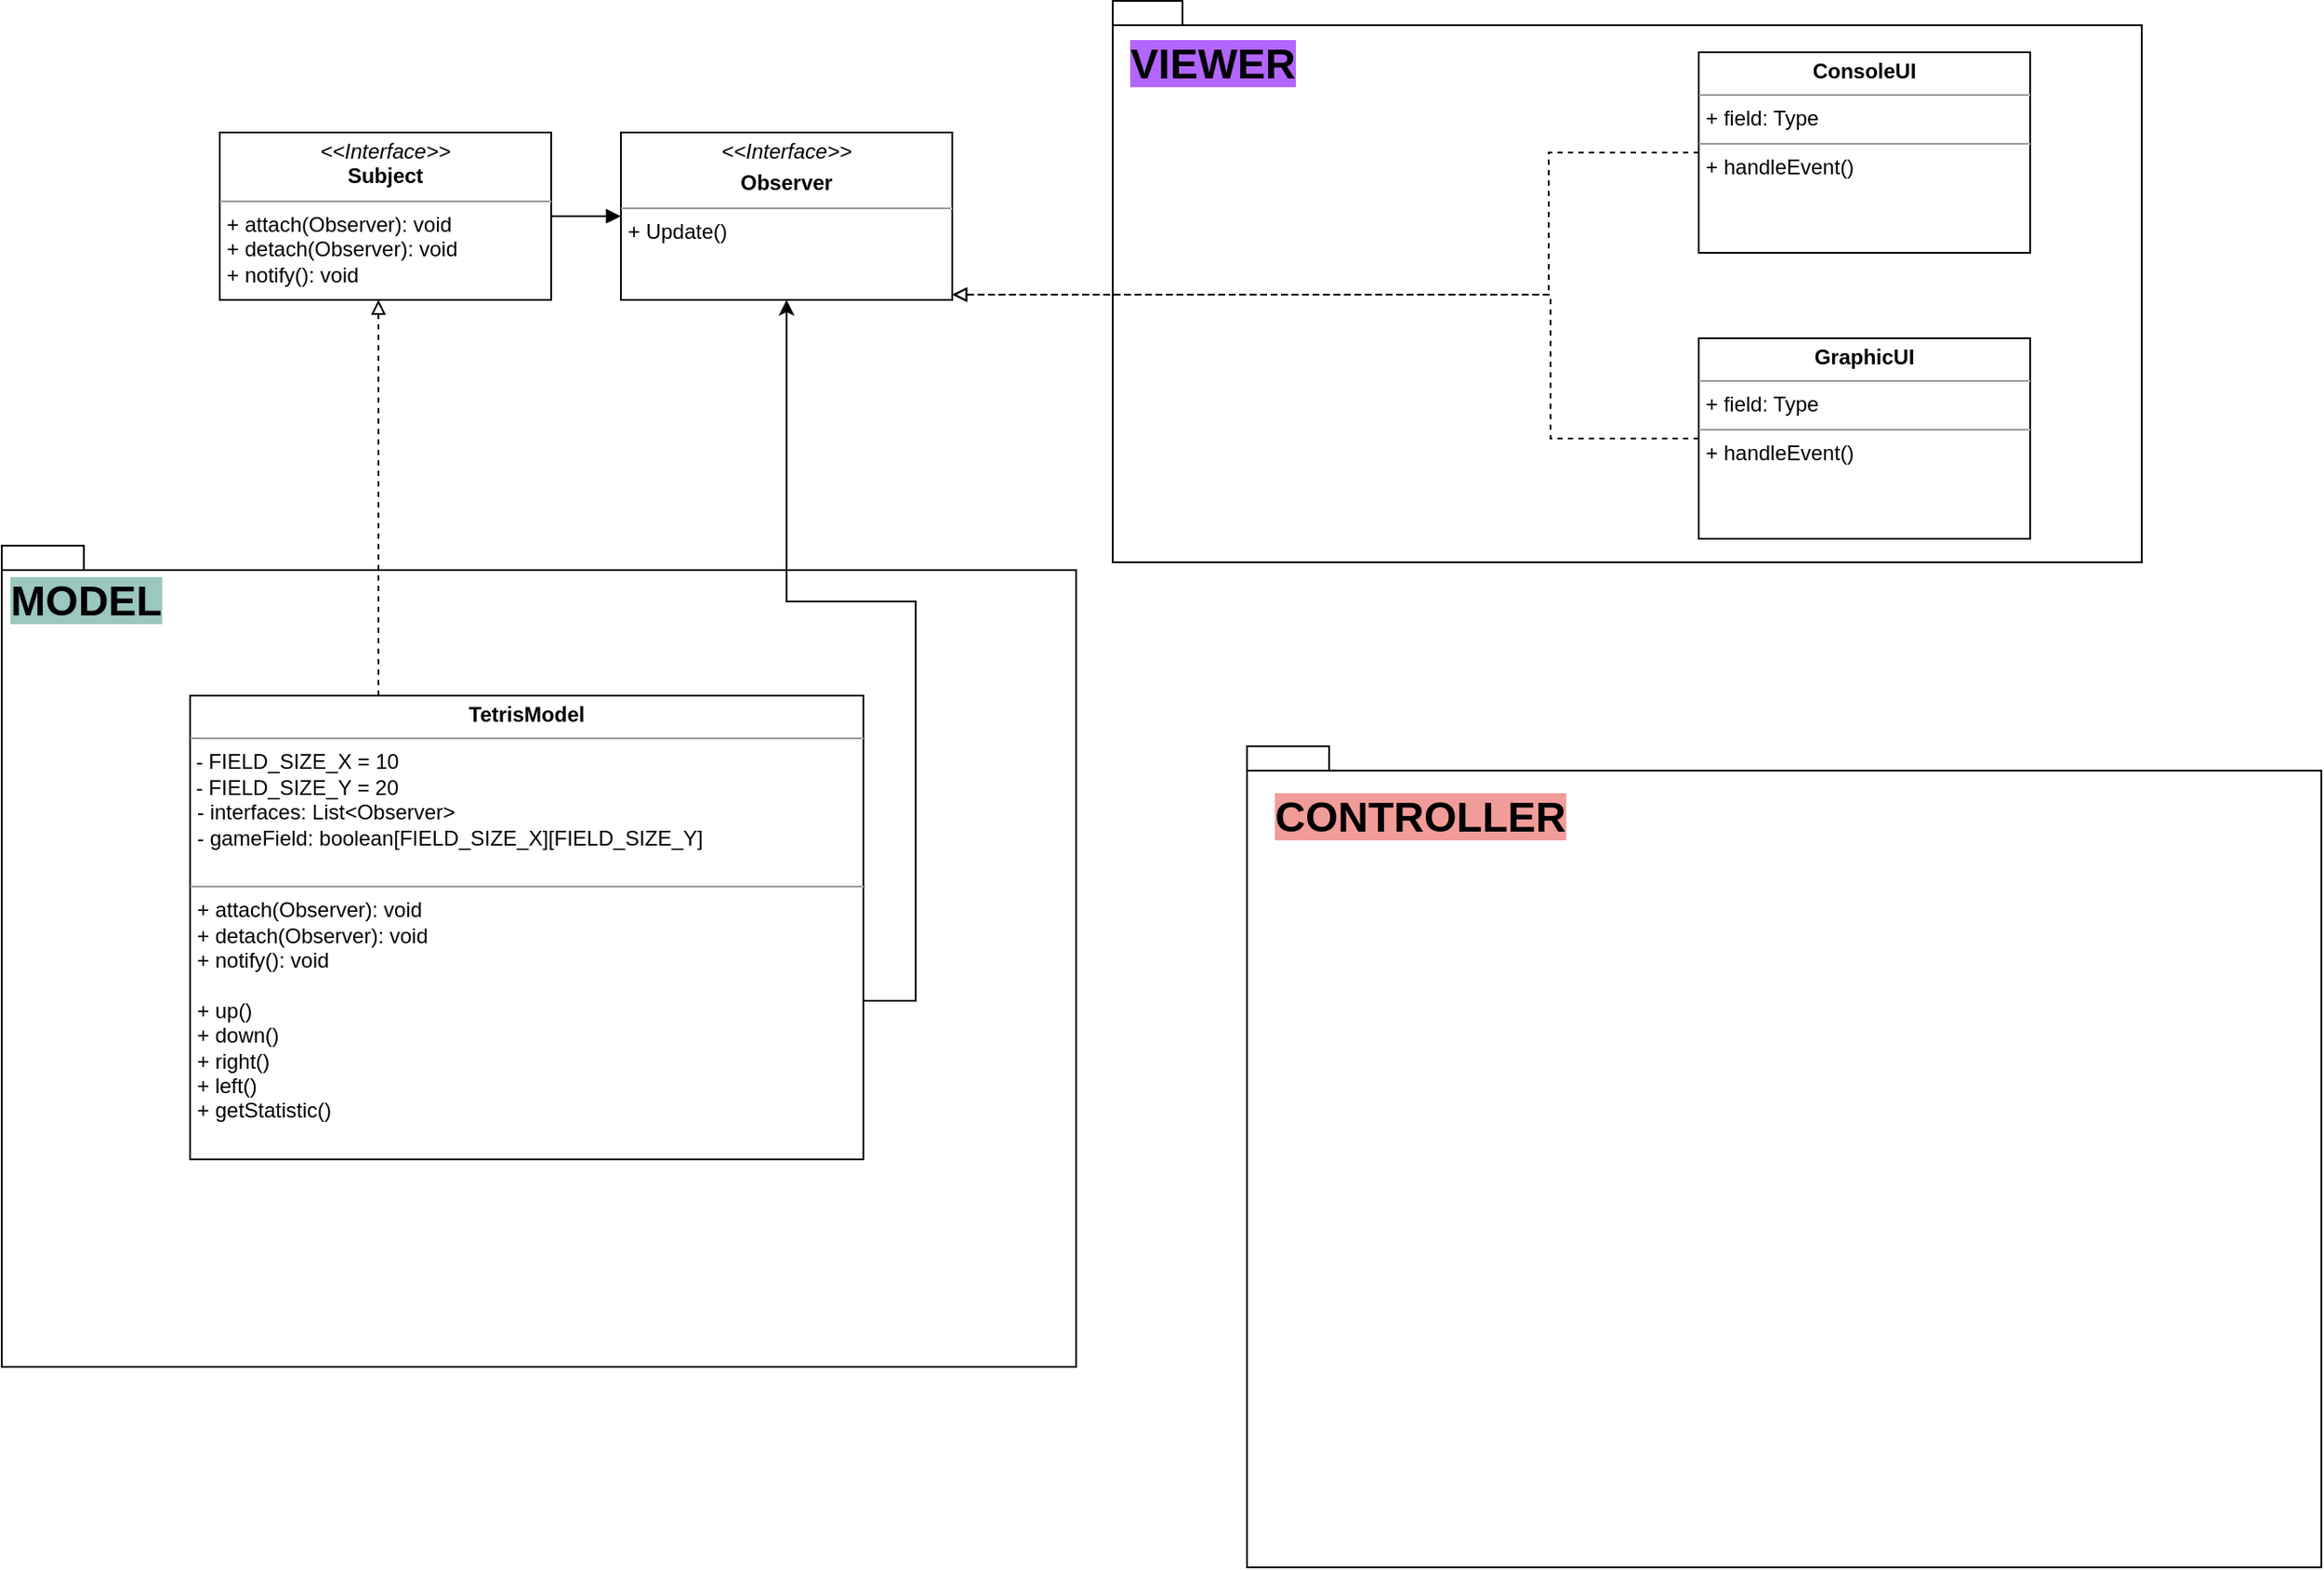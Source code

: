 <mxfile version="21.0.8" type="github">
  <diagram name="Page-1" id="e7e014a7-5840-1c2e-5031-d8a46d1fe8dd">
    <mxGraphModel dx="1673" dy="642" grid="0" gridSize="9" guides="1" tooltips="1" connect="1" arrows="1" fold="1" page="1" pageScale="1" pageWidth="2336" pageHeight="1654" background="none" math="0" shadow="0">
      <root>
        <mxCell id="0" />
        <mxCell id="1" parent="0" />
        <mxCell id="1dKruybEC9RbNcdr3tJk-30" value="" style="group" vertex="1" connectable="0" parent="1">
          <mxGeometry x="1257" y="635" width="616" height="471" as="geometry" />
        </mxCell>
        <mxCell id="1dKruybEC9RbNcdr3tJk-26" value="" style="shape=folder;fontStyle=1;spacingTop=10;tabWidth=40;tabHeight=14;tabPosition=left;html=1;whiteSpace=wrap;" vertex="1" parent="1dKruybEC9RbNcdr3tJk-30">
          <mxGeometry width="616" height="471" as="geometry" />
        </mxCell>
        <mxCell id="1dKruybEC9RbNcdr3tJk-29" value="&lt;font style=&quot;font-size: 24px; background-color: rgb(241, 156, 153);&quot;&gt;CONTROLLER&lt;/font&gt;" style="text;align=center;fontStyle=1;verticalAlign=middle;spacingLeft=3;spacingRight=3;strokeColor=none;rotatable=0;points=[[0,0.5],[1,0.5]];portConstraint=eastwest;html=1;" vertex="1" parent="1dKruybEC9RbNcdr3tJk-30">
          <mxGeometry x="59" y="28" width="80" height="26" as="geometry" />
        </mxCell>
        <mxCell id="1dKruybEC9RbNcdr3tJk-24" value="" style="group" vertex="1" connectable="0" parent="1">
          <mxGeometry x="1180" y="207.5" width="590" height="322" as="geometry" />
        </mxCell>
        <mxCell id="1dKruybEC9RbNcdr3tJk-19" value="" style="shape=folder;fontStyle=1;spacingTop=10;tabWidth=40;tabHeight=14;tabPosition=left;html=1;whiteSpace=wrap;" vertex="1" parent="1dKruybEC9RbNcdr3tJk-24">
          <mxGeometry width="590" height="322" as="geometry" />
        </mxCell>
        <mxCell id="1dKruybEC9RbNcdr3tJk-23" value="&lt;font style=&quot;font-size: 24px; background-color: rgb(178, 102, 255);&quot;&gt;VIEWER&lt;/font&gt;" style="text;align=center;fontStyle=1;verticalAlign=middle;spacingLeft=3;spacingRight=3;strokeColor=none;rotatable=0;points=[[0,0.5],[1,0.5]];portConstraint=eastwest;html=1;" vertex="1" parent="1dKruybEC9RbNcdr3tJk-24">
          <mxGeometry x="17" y="23.5" width="80" height="26" as="geometry" />
        </mxCell>
        <mxCell id="1dKruybEC9RbNcdr3tJk-22" value="" style="group" vertex="1" connectable="0" parent="1">
          <mxGeometry x="543" y="520" width="616" height="471" as="geometry" />
        </mxCell>
        <mxCell id="1dKruybEC9RbNcdr3tJk-20" value="" style="shape=folder;fontStyle=1;spacingTop=10;tabWidth=40;tabHeight=14;tabPosition=left;html=1;whiteSpace=wrap;" vertex="1" parent="1dKruybEC9RbNcdr3tJk-22">
          <mxGeometry width="616" height="471" as="geometry" />
        </mxCell>
        <mxCell id="1dKruybEC9RbNcdr3tJk-21" value="&lt;font style=&quot;font-size: 24px; background-color: rgb(154, 199, 191);&quot;&gt;MODEL&lt;/font&gt;" style="text;align=center;fontStyle=1;verticalAlign=middle;spacingLeft=3;spacingRight=3;strokeColor=none;rotatable=0;points=[[0,0.5],[1,0.5]];portConstraint=eastwest;html=1;" vertex="1" parent="1dKruybEC9RbNcdr3tJk-22">
          <mxGeometry x="8" y="19" width="80" height="26" as="geometry" />
        </mxCell>
        <mxCell id="R4FuggiyyxgRlb8YvIJ8-47" value="&lt;p style=&quot;margin:0px;margin-top:4px;text-align:center;&quot;&gt;&lt;b&gt;TetrisModel&lt;/b&gt;&lt;/p&gt;&lt;hr size=&quot;1&quot;&gt;&amp;nbsp;- FIELD_SIZE_X = 10&lt;br&gt;&amp;nbsp;- FIELD_SIZE_Y = 20&lt;br&gt;&lt;p style=&quot;margin:0px;margin-left:4px;&quot;&gt;- interfaces: List&amp;lt;Observer&amp;gt;&lt;/p&gt;&lt;p style=&quot;margin:0px;margin-left:4px;&quot;&gt;- gameField: boolean[FIELD_SIZE_X][FIELD_SIZE_Y]&lt;/p&gt;&lt;p style=&quot;margin:0px;margin-left:4px;&quot;&gt;&lt;br&gt;&lt;/p&gt;&lt;hr size=&quot;1&quot;&gt;&lt;p style=&quot;border-color: var(--border-color); margin: 0px 0px 0px 4px;&quot;&gt;+ attach(Observer): void&lt;br style=&quot;border-color: var(--border-color);&quot;&gt;+ detach(Observer): void&lt;/p&gt;&lt;p style=&quot;border-color: var(--border-color); margin: 0px 0px 0px 4px;&quot;&gt;+ notify(): void&lt;/p&gt;&lt;p style=&quot;border-color: var(--border-color); margin: 0px 0px 0px 4px;&quot;&gt;&lt;br&gt;&lt;/p&gt;&lt;p style=&quot;border-color: var(--border-color); margin: 0px 0px 0px 4px;&quot;&gt;+ up()&lt;/p&gt;&lt;p style=&quot;border-color: var(--border-color); margin: 0px 0px 0px 4px;&quot;&gt;+ down()&lt;/p&gt;&lt;p style=&quot;border-color: var(--border-color); margin: 0px 0px 0px 4px;&quot;&gt;+ right()&lt;/p&gt;&lt;p style=&quot;border-color: var(--border-color); margin: 0px 0px 0px 4px;&quot;&gt;+ left()&lt;/p&gt;&lt;p style=&quot;border-color: var(--border-color); margin: 0px 0px 0px 4px;&quot;&gt;+ getStatistic()&lt;/p&gt;&lt;p style=&quot;border-color: var(--border-color); margin: 0px 0px 0px 4px;&quot;&gt;&lt;br&gt;&lt;/p&gt;" style="verticalAlign=top;align=left;overflow=fill;fontSize=12;fontFamily=Helvetica;html=1;whiteSpace=wrap;" parent="1dKruybEC9RbNcdr3tJk-22" vertex="1">
          <mxGeometry x="108" y="86" width="386" height="266" as="geometry" />
        </mxCell>
        <mxCell id="1dKruybEC9RbNcdr3tJk-1" style="edgeStyle=orthogonalEdgeStyle;rounded=0;orthogonalLoop=1;jettySize=auto;html=1;endArrow=block;endFill=1;" edge="1" parent="1" source="R4FuggiyyxgRlb8YvIJ8-42" target="R4FuggiyyxgRlb8YvIJ8-48">
          <mxGeometry relative="1" as="geometry" />
        </mxCell>
        <mxCell id="R4FuggiyyxgRlb8YvIJ8-52" style="edgeStyle=orthogonalEdgeStyle;rounded=0;orthogonalLoop=1;jettySize=auto;html=1;endArrow=block;endFill=0;dashed=1;" parent="1" source="R4FuggiyyxgRlb8YvIJ8-46" target="R4FuggiyyxgRlb8YvIJ8-48" edge="1">
          <mxGeometry relative="1" as="geometry">
            <Array as="points">
              <mxPoint x="1431" y="458" />
              <mxPoint x="1431" y="376" />
            </Array>
          </mxGeometry>
        </mxCell>
        <mxCell id="R4FuggiyyxgRlb8YvIJ8-46" value="&lt;p style=&quot;margin:0px;margin-top:4px;text-align:center;&quot;&gt;&lt;b&gt;GraphicUI&lt;/b&gt;&lt;/p&gt;&lt;hr size=&quot;1&quot;&gt;&lt;p style=&quot;margin:0px;margin-left:4px;&quot;&gt;+ field: Type&lt;/p&gt;&lt;hr size=&quot;1&quot;&gt;&lt;p style=&quot;margin:0px;margin-left:4px;&quot;&gt;+ handleEvent()&lt;br&gt;&lt;/p&gt;" style="verticalAlign=top;align=left;overflow=fill;fontSize=12;fontFamily=Helvetica;html=1;whiteSpace=wrap;" parent="1" vertex="1">
          <mxGeometry x="1516" y="401" width="190" height="115" as="geometry" />
        </mxCell>
        <mxCell id="R4FuggiyyxgRlb8YvIJ8-54" style="edgeStyle=orthogonalEdgeStyle;rounded=0;orthogonalLoop=1;jettySize=auto;html=1;entryX=0.5;entryY=1;entryDx=0;entryDy=0;" parent="1" source="R4FuggiyyxgRlb8YvIJ8-47" target="R4FuggiyyxgRlb8YvIJ8-48" edge="1">
          <mxGeometry relative="1" as="geometry">
            <Array as="points">
              <mxPoint x="1067" y="781" />
              <mxPoint x="1067" y="552" />
              <mxPoint x="993" y="552" />
            </Array>
          </mxGeometry>
        </mxCell>
        <mxCell id="R4FuggiyyxgRlb8YvIJ8-48" value="&lt;p style=&quot;margin:0px;margin-top:4px;text-align:center;&quot;&gt;&lt;i&gt;&amp;lt;&amp;lt;Interface&amp;gt;&amp;gt;&lt;/i&gt;&lt;br&gt;&lt;/p&gt;&lt;p style=&quot;margin:0px;margin-top:4px;text-align:center;&quot;&gt;&lt;b style=&quot;border-color: var(--border-color);&quot;&gt;Observer&lt;/b&gt;&lt;br&gt;&lt;/p&gt;&lt;hr size=&quot;1&quot;&gt;&lt;p style=&quot;margin:0px;margin-left:4px;&quot;&gt;+ Update()&lt;/p&gt;" style="verticalAlign=top;align=left;overflow=fill;fontSize=12;fontFamily=Helvetica;html=1;whiteSpace=wrap;" parent="1" vertex="1">
          <mxGeometry x="898" y="283" width="190" height="96" as="geometry" />
        </mxCell>
        <mxCell id="R4FuggiyyxgRlb8YvIJ8-53" style="edgeStyle=orthogonalEdgeStyle;rounded=0;orthogonalLoop=1;jettySize=auto;html=1;endArrow=block;endFill=0;dashed=1;" parent="1" source="R4FuggiyyxgRlb8YvIJ8-51" target="R4FuggiyyxgRlb8YvIJ8-48" edge="1">
          <mxGeometry relative="1" as="geometry">
            <Array as="points">
              <mxPoint x="1430" y="294" />
              <mxPoint x="1430" y="376" />
            </Array>
          </mxGeometry>
        </mxCell>
        <mxCell id="R4FuggiyyxgRlb8YvIJ8-51" value="&lt;p style=&quot;margin:0px;margin-top:4px;text-align:center;&quot;&gt;&lt;b&gt;ConsoleUI&lt;/b&gt;&lt;/p&gt;&lt;hr size=&quot;1&quot;&gt;&lt;p style=&quot;margin:0px;margin-left:4px;&quot;&gt;+ field: Type&lt;/p&gt;&lt;hr size=&quot;1&quot;&gt;&lt;p style=&quot;margin:0px;margin-left:4px;&quot;&gt;+ handleEvent()&lt;br&gt;&lt;/p&gt;" style="verticalAlign=top;align=left;overflow=fill;fontSize=12;fontFamily=Helvetica;html=1;whiteSpace=wrap;" parent="1" vertex="1">
          <mxGeometry x="1516" y="237" width="190" height="115" as="geometry" />
        </mxCell>
        <mxCell id="R4FuggiyyxgRlb8YvIJ8-42" value="&lt;p style=&quot;margin:0px;margin-top:4px;text-align:center;&quot;&gt;&lt;i&gt;&amp;lt;&amp;lt;Interface&amp;gt;&amp;gt;&lt;/i&gt;&lt;br&gt;&lt;b&gt;Subject&lt;/b&gt;&lt;/p&gt;&lt;hr size=&quot;1&quot;&gt;&lt;p style=&quot;margin:0px;margin-left:4px;&quot;&gt;+ attach(Observer): void&lt;br&gt;+ detach(Observer): void&lt;/p&gt;&lt;p style=&quot;margin:0px;margin-left:4px;&quot;&gt;+ notify(): void&lt;/p&gt;" style="verticalAlign=top;align=left;overflow=fill;fontSize=12;fontFamily=Helvetica;html=1;whiteSpace=wrap;" parent="1" vertex="1">
          <mxGeometry x="668" y="283" width="190" height="96" as="geometry" />
        </mxCell>
        <mxCell id="R4FuggiyyxgRlb8YvIJ8-44" style="edgeStyle=orthogonalEdgeStyle;rounded=0;orthogonalLoop=1;jettySize=auto;html=1;exitX=0.5;exitY=1;exitDx=0;exitDy=0;" parent="1" source="R4FuggiyyxgRlb8YvIJ8-42" target="R4FuggiyyxgRlb8YvIJ8-42" edge="1">
          <mxGeometry relative="1" as="geometry" />
        </mxCell>
        <mxCell id="R4FuggiyyxgRlb8YvIJ8-49" style="edgeStyle=orthogonalEdgeStyle;rounded=0;orthogonalLoop=1;jettySize=auto;html=1;dashed=1;endArrow=block;endFill=0;" parent="1" source="R4FuggiyyxgRlb8YvIJ8-47" target="R4FuggiyyxgRlb8YvIJ8-42" edge="1">
          <mxGeometry relative="1" as="geometry">
            <Array as="points">
              <mxPoint x="759" y="464" />
              <mxPoint x="759" y="464" />
            </Array>
          </mxGeometry>
        </mxCell>
      </root>
    </mxGraphModel>
  </diagram>
</mxfile>
